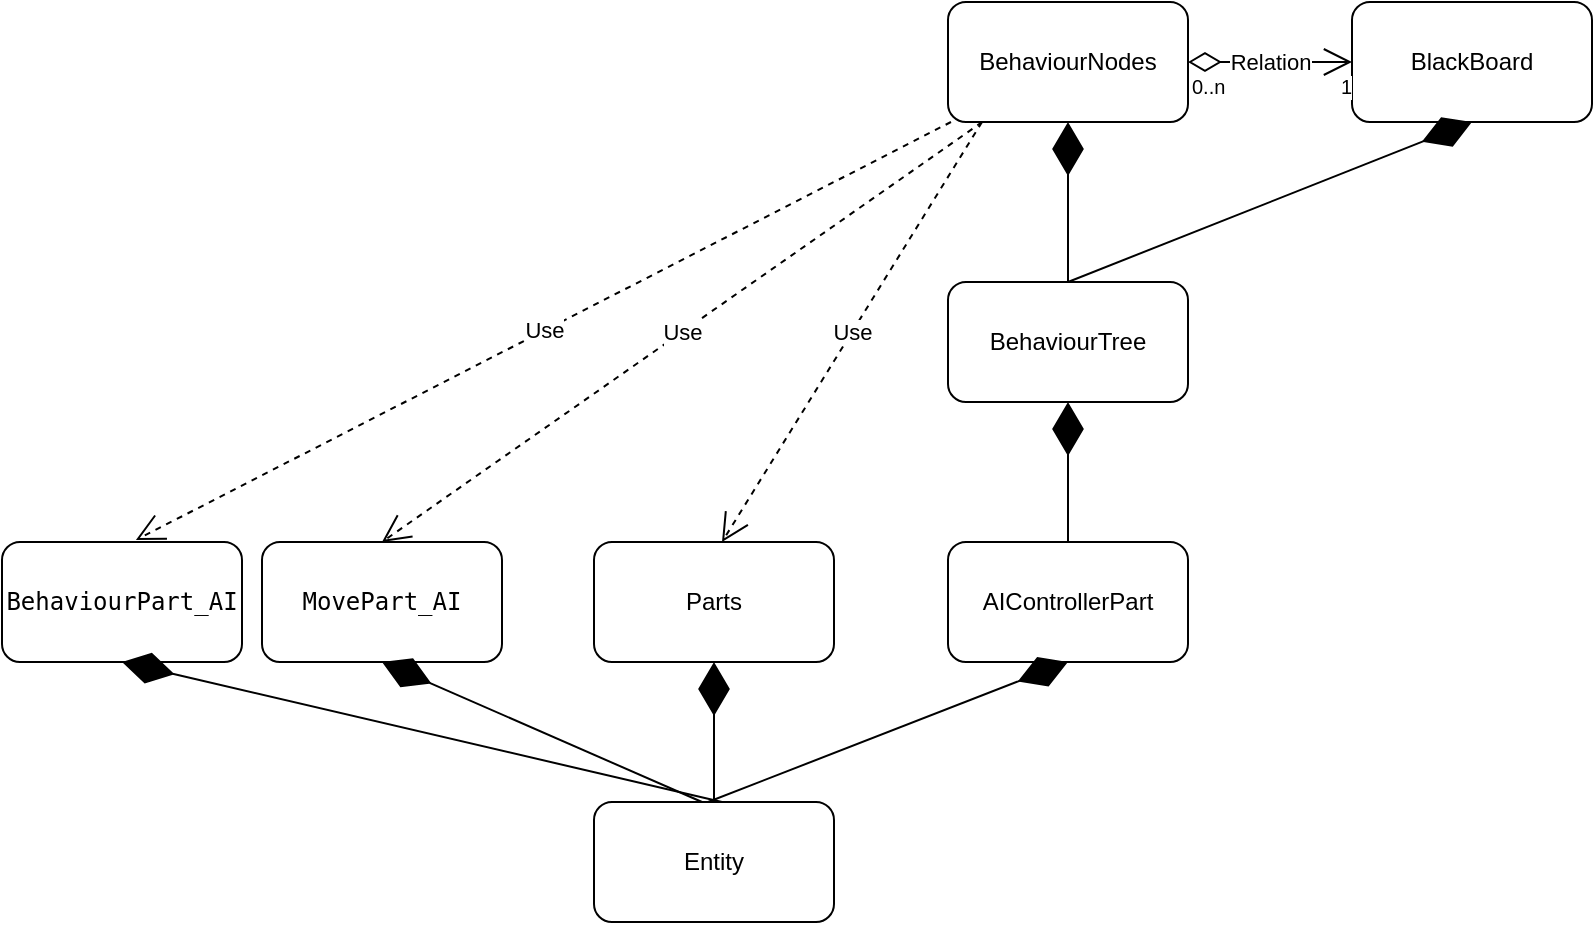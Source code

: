<mxfile version="10.6.8" type="github"><diagram id="U-WulUU35hYA36L_ESzq" name="Page-1"><mxGraphModel dx="2713" dy="850" grid="1" gridSize="10" guides="1" tooltips="1" connect="1" arrows="1" fold="1" page="1" pageScale="1" pageWidth="827" pageHeight="1169" math="0" shadow="0"><root><mxCell id="0"/><mxCell id="1" parent="0"/><mxCell id="BTcCUv7i43qAG-FuOZKp-1" value="Entity" style="rounded=1;whiteSpace=wrap;html=1;" parent="1" vertex="1"><mxGeometry x="236" y="570" width="120" height="60" as="geometry"/></mxCell><mxCell id="BTcCUv7i43qAG-FuOZKp-2" value="Parts" style="rounded=1;whiteSpace=wrap;html=1;" parent="1" vertex="1"><mxGeometry x="236" y="440" width="120" height="60" as="geometry"/></mxCell><mxCell id="BTcCUv7i43qAG-FuOZKp-3" value="AIControllerPart&lt;br&gt;" style="rounded=1;whiteSpace=wrap;html=1;" parent="1" vertex="1"><mxGeometry x="413" y="440" width="120" height="60" as="geometry"/></mxCell><mxCell id="BTcCUv7i43qAG-FuOZKp-8" value="" style="endArrow=diamondThin;endFill=1;endSize=24;html=1;entryX=0.5;entryY=1;entryDx=0;entryDy=0;" parent="1" target="BTcCUv7i43qAG-FuOZKp-3" edge="1"><mxGeometry width="160" relative="1" as="geometry"><mxPoint x="293" y="570" as="sourcePoint"/><mxPoint x="453" y="570" as="targetPoint"/></mxGeometry></mxCell><mxCell id="BTcCUv7i43qAG-FuOZKp-9" value="" style="endArrow=diamondThin;endFill=1;endSize=24;html=1;entryX=0.5;entryY=1;entryDx=0;entryDy=0;" parent="1" edge="1"><mxGeometry width="160" relative="1" as="geometry"><mxPoint x="473" y="440" as="sourcePoint"/><mxPoint x="473" y="370" as="targetPoint"/></mxGeometry></mxCell><mxCell id="BTcCUv7i43qAG-FuOZKp-11" value="BehaviourTree&lt;br&gt;" style="rounded=1;whiteSpace=wrap;html=1;" parent="1" vertex="1"><mxGeometry x="413" y="310" width="120" height="60" as="geometry"/></mxCell><mxCell id="BTcCUv7i43qAG-FuOZKp-12" value="BehaviourNodes" style="rounded=1;whiteSpace=wrap;html=1;" parent="1" vertex="1"><mxGeometry x="413" y="170" width="120" height="60" as="geometry"/></mxCell><mxCell id="BTcCUv7i43qAG-FuOZKp-14" value="" style="endArrow=diamondThin;endFill=1;endSize=24;html=1;" parent="1" source="BTcCUv7i43qAG-FuOZKp-11" edge="1"><mxGeometry width="160" relative="1" as="geometry"><mxPoint x="473" y="150" as="sourcePoint"/><mxPoint x="473" y="230" as="targetPoint"/></mxGeometry></mxCell><mxCell id="BTcCUv7i43qAG-FuOZKp-15" value="BlackBoard" style="rounded=1;whiteSpace=wrap;html=1;" parent="1" vertex="1"><mxGeometry x="615" y="170" width="120" height="60" as="geometry"/></mxCell><mxCell id="BTcCUv7i43qAG-FuOZKp-17" value="" style="endArrow=diamondThin;endFill=1;endSize=24;html=1;exitX=0.5;exitY=0;exitDx=0;exitDy=0;" parent="1" source="BTcCUv7i43qAG-FuOZKp-1" target="BTcCUv7i43qAG-FuOZKp-2" edge="1"><mxGeometry width="160" relative="1" as="geometry"><mxPoint x="303" y="580" as="sourcePoint"/><mxPoint x="483" y="510" as="targetPoint"/></mxGeometry></mxCell><mxCell id="BTcCUv7i43qAG-FuOZKp-18" value="" style="endArrow=diamondThin;endFill=1;endSize=24;html=1;entryX=0.5;entryY=1;entryDx=0;entryDy=0;" parent="1" target="BTcCUv7i43qAG-FuOZKp-15" edge="1"><mxGeometry width="160" relative="1" as="geometry"><mxPoint x="473" y="310" as="sourcePoint"/><mxPoint x="633" y="310" as="targetPoint"/></mxGeometry></mxCell><mxCell id="BTcCUv7i43qAG-FuOZKp-22" value="Relation" style="endArrow=open;html=1;endSize=12;startArrow=diamondThin;startSize=14;startFill=0;edgeStyle=orthogonalEdgeStyle;entryX=0;entryY=0.5;entryDx=0;entryDy=0;" parent="1" source="BTcCUv7i43qAG-FuOZKp-12" target="BTcCUv7i43qAG-FuOZKp-15" edge="1"><mxGeometry relative="1" as="geometry"><mxPoint x="533" y="200" as="sourcePoint"/><mxPoint x="573" y="200" as="targetPoint"/></mxGeometry></mxCell><mxCell id="BTcCUv7i43qAG-FuOZKp-23" value="0..n" style="resizable=0;html=1;align=left;verticalAlign=top;labelBackgroundColor=#ffffff;fontSize=10;" parent="BTcCUv7i43qAG-FuOZKp-22" connectable="0" vertex="1"><mxGeometry x="-1" relative="1" as="geometry"/></mxCell><mxCell id="BTcCUv7i43qAG-FuOZKp-24" value="1" style="resizable=0;html=1;align=right;verticalAlign=top;labelBackgroundColor=#ffffff;fontSize=10;" parent="BTcCUv7i43qAG-FuOZKp-22" connectable="0" vertex="1"><mxGeometry x="1" relative="1" as="geometry"/></mxCell><mxCell id="h5EGbxRjZz_UHmXUnbnb-1" value="&lt;pre&gt;BehaviourPart_AI&lt;/pre&gt;" style="rounded=1;whiteSpace=wrap;html=1;" vertex="1" parent="1"><mxGeometry x="-60" y="440" width="120" height="60" as="geometry"/></mxCell><mxCell id="h5EGbxRjZz_UHmXUnbnb-2" value="" style="endArrow=diamondThin;endFill=1;endSize=24;html=1;entryX=0.5;entryY=1;entryDx=0;entryDy=0;" edge="1" parent="1" target="h5EGbxRjZz_UHmXUnbnb-1"><mxGeometry width="160" relative="1" as="geometry"><mxPoint x="300" y="570" as="sourcePoint"/><mxPoint x="460" y="570" as="targetPoint"/></mxGeometry></mxCell><mxCell id="h5EGbxRjZz_UHmXUnbnb-3" value="&lt;pre&gt;MovePart_AI&lt;/pre&gt;" style="rounded=1;whiteSpace=wrap;html=1;" vertex="1" parent="1"><mxGeometry x="70" y="440" width="120" height="60" as="geometry"/></mxCell><mxCell id="h5EGbxRjZz_UHmXUnbnb-5" value="" style="endArrow=diamondThin;endFill=1;endSize=24;html=1;entryX=0.5;entryY=1;entryDx=0;entryDy=0;" edge="1" parent="1" target="h5EGbxRjZz_UHmXUnbnb-3"><mxGeometry width="160" relative="1" as="geometry"><mxPoint x="290" y="570" as="sourcePoint"/><mxPoint x="450" y="570" as="targetPoint"/></mxGeometry></mxCell><mxCell id="h5EGbxRjZz_UHmXUnbnb-12" value="Use" style="endArrow=open;endSize=12;dashed=1;html=1;entryX=0.5;entryY=0;entryDx=0;entryDy=0;" edge="1" parent="1" source="BTcCUv7i43qAG-FuOZKp-12" target="h5EGbxRjZz_UHmXUnbnb-3"><mxGeometry width="160" relative="1" as="geometry"><mxPoint x="473" y="10" as="sourcePoint"/><mxPoint x="473" y="10" as="targetPoint"/></mxGeometry></mxCell><mxCell id="h5EGbxRjZz_UHmXUnbnb-13" value="Use" style="endArrow=open;endSize=12;dashed=1;html=1;" edge="1" parent="1"><mxGeometry width="160" relative="1" as="geometry"><mxPoint x="430" y="230" as="sourcePoint"/><mxPoint x="300" y="440" as="targetPoint"/></mxGeometry></mxCell><mxCell id="h5EGbxRjZz_UHmXUnbnb-14" value="Use" style="endArrow=open;endSize=12;dashed=1;html=1;entryX=0.558;entryY=-0.017;entryDx=0;entryDy=0;entryPerimeter=0;" edge="1" parent="1" source="BTcCUv7i43qAG-FuOZKp-12" target="h5EGbxRjZz_UHmXUnbnb-1"><mxGeometry width="160" relative="1" as="geometry"><mxPoint x="253" y="200" as="sourcePoint"/><mxPoint x="253" y="200" as="targetPoint"/></mxGeometry></mxCell></root></mxGraphModel></diagram></mxfile>